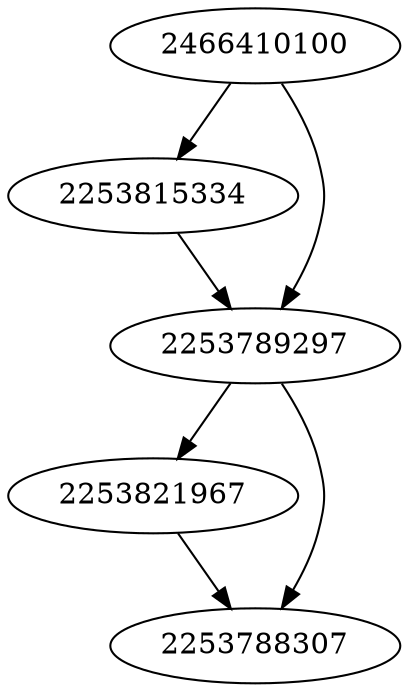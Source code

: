 strict digraph  {
2253815334;
2253821967;
2253789297;
2253788307;
2466410100;
2253815334 -> 2253789297;
2253821967 -> 2253788307;
2253789297 -> 2253821967;
2253789297 -> 2253788307;
2466410100 -> 2253789297;
2466410100 -> 2253815334;
}
